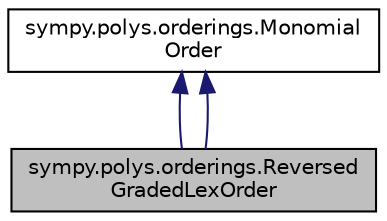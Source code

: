 digraph "sympy.polys.orderings.ReversedGradedLexOrder"
{
 // LATEX_PDF_SIZE
  edge [fontname="Helvetica",fontsize="10",labelfontname="Helvetica",labelfontsize="10"];
  node [fontname="Helvetica",fontsize="10",shape=record];
  Node1 [label="sympy.polys.orderings.Reversed\lGradedLexOrder",height=0.2,width=0.4,color="black", fillcolor="grey75", style="filled", fontcolor="black",tooltip=" "];
  Node2 -> Node1 [dir="back",color="midnightblue",fontsize="10",style="solid",fontname="Helvetica"];
  Node2 [label="sympy.polys.orderings.Monomial\lOrder",height=0.2,width=0.4,color="black", fillcolor="white", style="filled",URL="$classsympy_1_1polys_1_1orderings_1_1MonomialOrder.html",tooltip=" "];
  Node2 -> Node1 [dir="back",color="midnightblue",fontsize="10",style="solid",fontname="Helvetica"];
}

